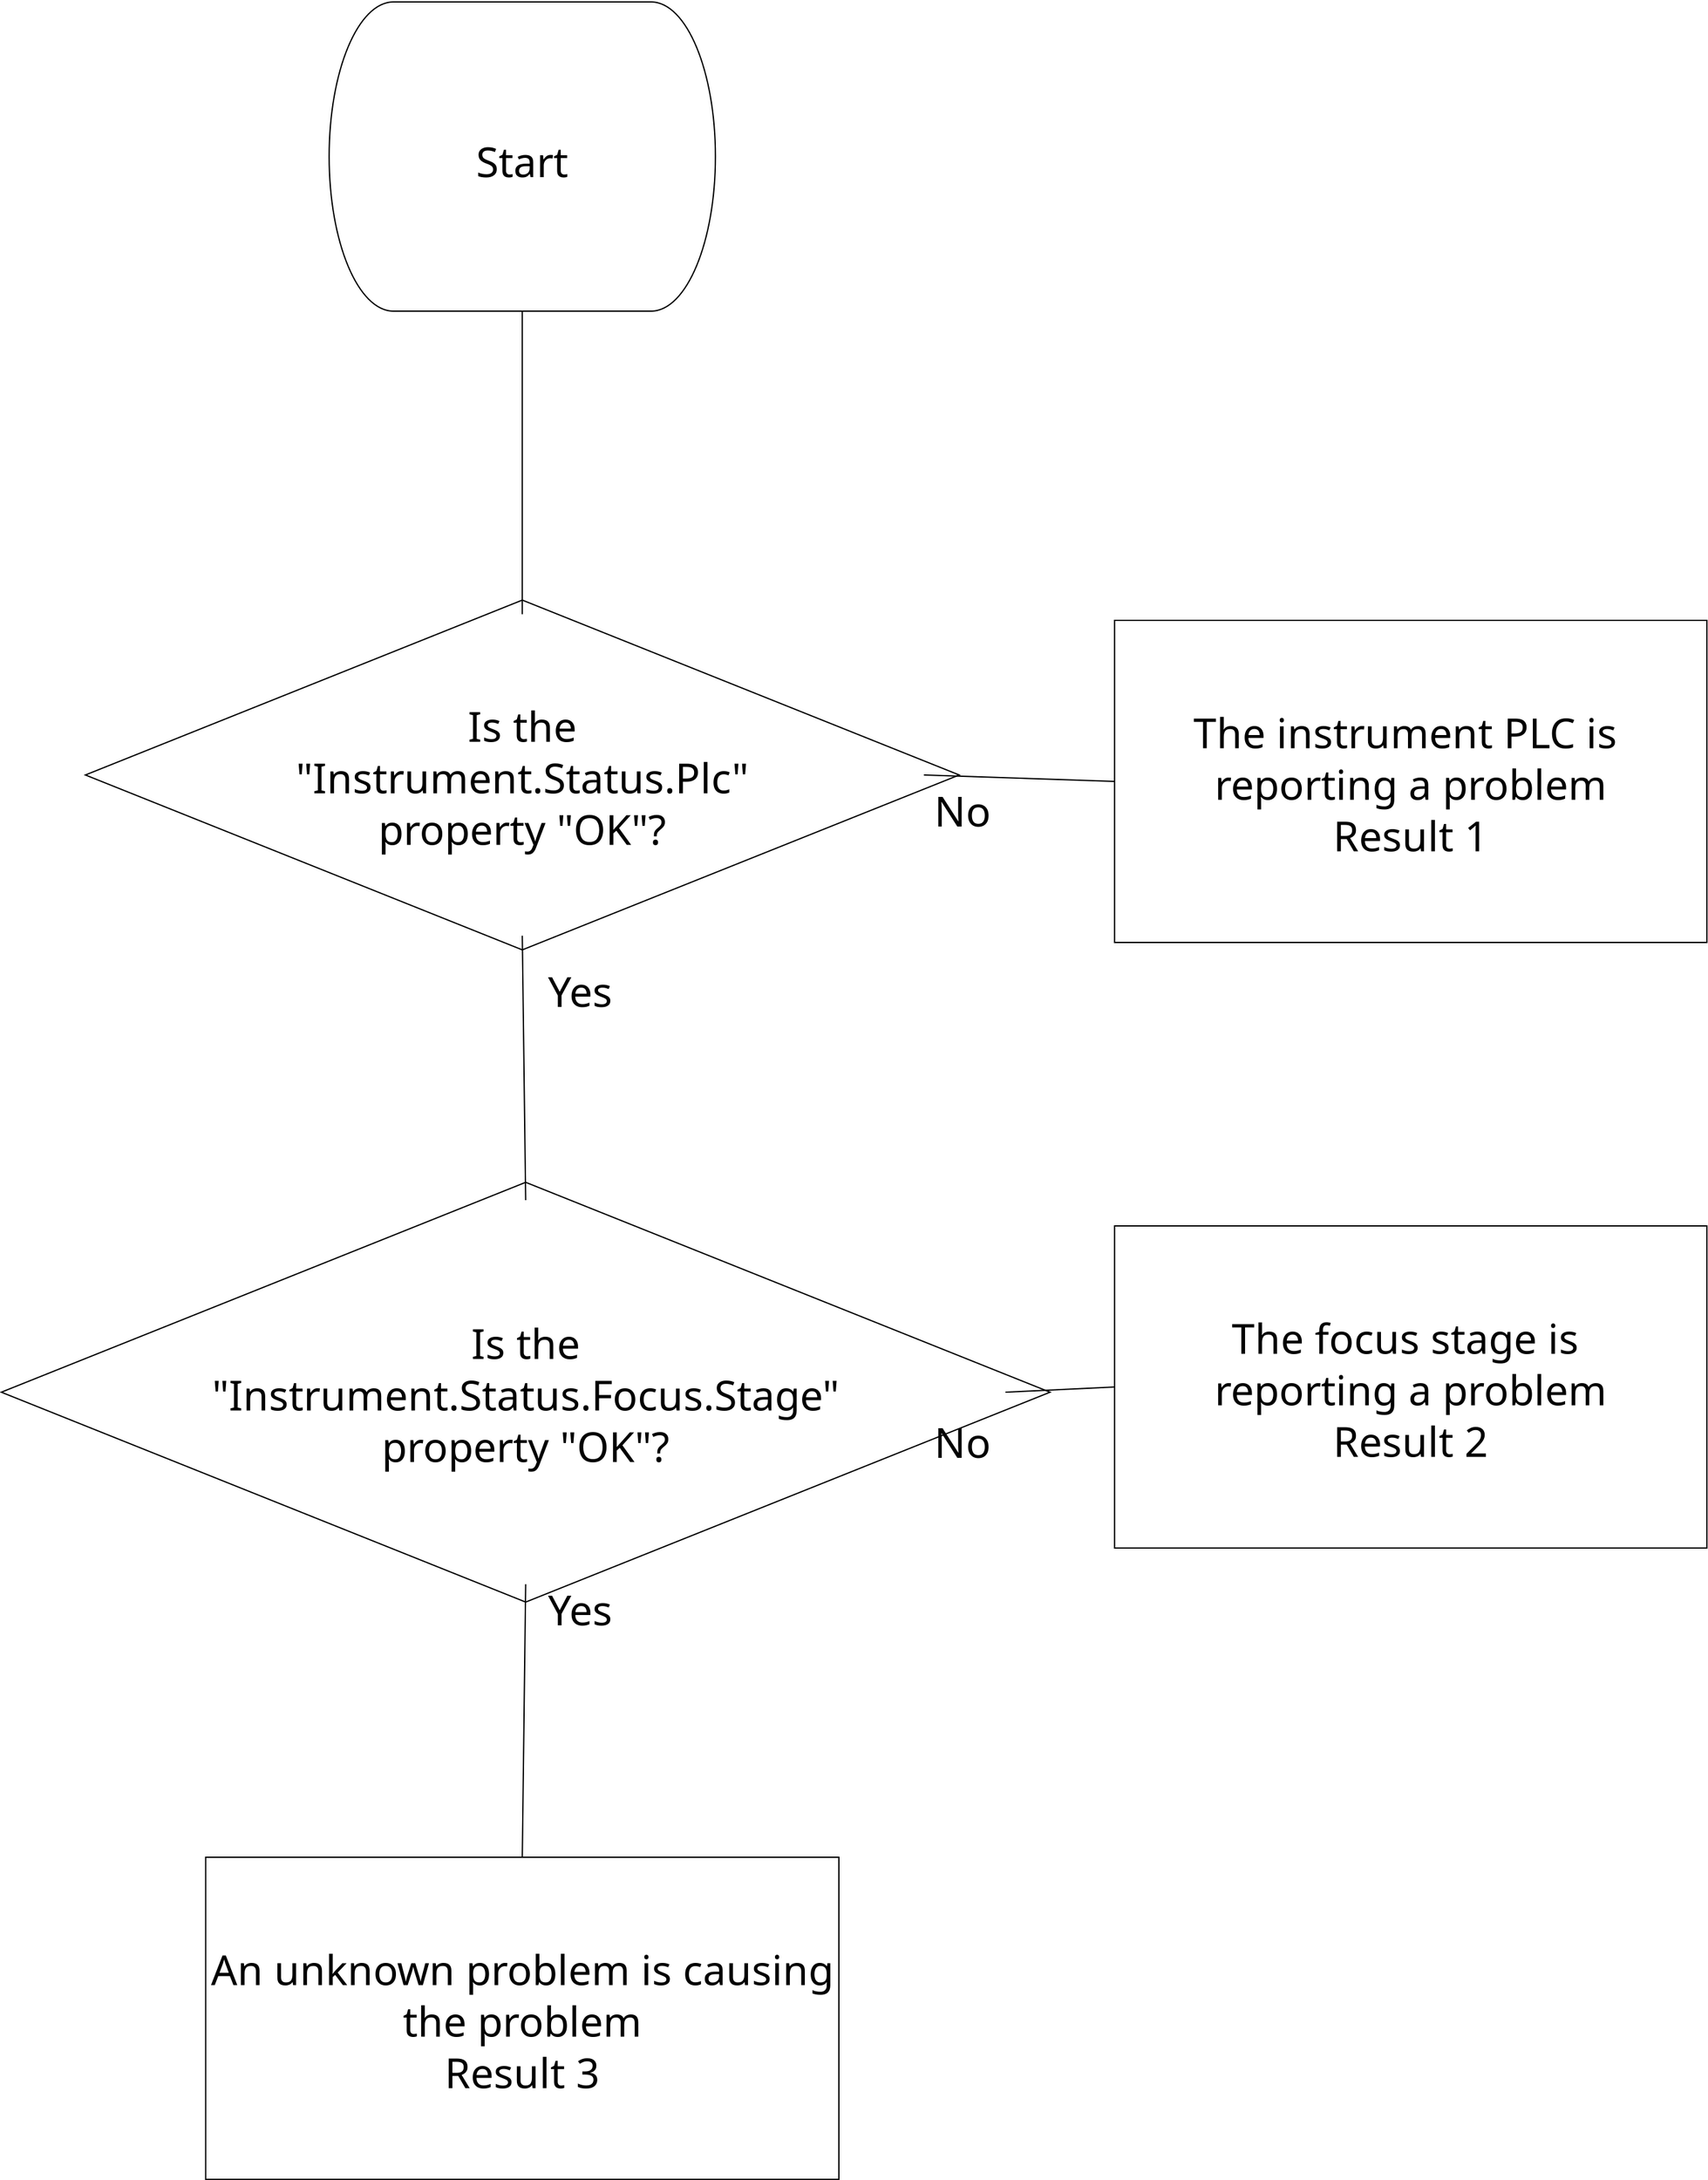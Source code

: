 <?xml version="1.0" encoding="UTF-8"?>
<dia:diagram xmlns:dia="http://www.lysator.liu.se/~alla/dia/"><dia:layer name="Background" visible="true"><dia:object type="Flowchart - Terminal" version="0" id="O0"><dia:attribute name="obj_pos"><dia:point val="31,-24"/></dia:attribute><dia:attribute name="obj_bb"><dia:rectangle val="30.95,-24.05;61.05,0.05"/></dia:attribute><dia:attribute name="elem_corner"><dia:point val="31,-24"/></dia:attribute><dia:attribute name="elem_width"><dia:real val="30"/></dia:attribute><dia:attribute name="elem_height"><dia:real val="24"/></dia:attribute><dia:attribute name="show_background"><dia:boolean val="true"/></dia:attribute><dia:attribute name="flip_horizontal"><dia:boolean val="false"/></dia:attribute><dia:attribute name="flip_vertical"><dia:boolean val="false"/></dia:attribute><dia:attribute name="padding"><dia:real val="0.354"/></dia:attribute><dia:attribute name="text"><dia:composite type="text"><dia:attribute name="string"><dia:string>#Start#</dia:string></dia:attribute><dia:attribute name="font"><dia:font family="sans" style="0" name="Courier"/></dia:attribute><dia:attribute name="height"><dia:real val="4"/></dia:attribute><dia:attribute name="pos"><dia:point val="46,-11.05"/></dia:attribute><dia:attribute name="color"><dia:color val="#000000"/></dia:attribute><dia:attribute name="alignment"><dia:enum val="1"/></dia:attribute></dia:composite></dia:attribute></dia:object><dia:object type="Flowchart - Diamond" version="0" id="O1"><dia:attribute name="obj_pos"><dia:point val="14.813,23.525"/></dia:attribute><dia:attribute name="obj_bb"><dia:rectangle val="14.763,23.475;77.237,48.525"/></dia:attribute><dia:attribute name="elem_corner"><dia:point val="14.813,23.525"/></dia:attribute><dia:attribute name="elem_width"><dia:real val="62.375"/></dia:attribute><dia:attribute name="elem_height"><dia:real val="24.95"/></dia:attribute><dia:attribute name="show_background"><dia:boolean val="true"/></dia:attribute><dia:attribute name="padding"><dia:real val="0.354"/></dia:attribute><dia:attribute name="text"><dia:composite type="text"><dia:attribute name="string"><dia:string>#Is the
&quot;Instrument.Status.Plc&quot;
property &quot;OK&quot;?#</dia:string></dia:attribute><dia:attribute name="font"><dia:font family="sans" style="0" name="Courier"/></dia:attribute><dia:attribute name="height"><dia:real val="4"/></dia:attribute><dia:attribute name="pos"><dia:point val="46.0,32.95"/></dia:attribute><dia:attribute name="color"><dia:color val="#000000"/></dia:attribute><dia:attribute name="alignment"><dia:enum val="1"/></dia:attribute></dia:composite></dia:attribute></dia:object><dia:object type="Standard - Line" version="0" id="O2"><dia:attribute name="obj_pos"><dia:point val="46,0"/></dia:attribute><dia:attribute name="obj_bb"><dia:rectangle val="45.95,-0.05;46.05,23.575"/></dia:attribute><dia:attribute name="conn_endpoints"><dia:point val="46,0"/><dia:point val="46,23.525"/></dia:attribute><dia:attribute name="numcp"><dia:int val="1"/></dia:attribute><dia:connections><dia:connection handle="0" to="O0" connection="14"/><dia:connection handle="1" to="O1" connection="0"/></dia:connections></dia:object><dia:object type="Flowchart - Box" version="0" id="O3"><dia:attribute name="obj_pos"><dia:point val="92,24"/></dia:attribute><dia:attribute name="obj_bb"><dia:rectangle val="91.95,23.95;138.05,49.05"/></dia:attribute><dia:attribute name="elem_corner"><dia:point val="92,24"/></dia:attribute><dia:attribute name="elem_width"><dia:real val="46"/></dia:attribute><dia:attribute name="elem_height"><dia:real val="25"/></dia:attribute><dia:attribute name="show_background"><dia:boolean val="true"/></dia:attribute><dia:attribute name="padding"><dia:real val="0.5"/></dia:attribute><dia:attribute name="text"><dia:composite type="text"><dia:attribute name="string"><dia:string>#The instrument PLC is 
reporting a problem
Result 1#</dia:string></dia:attribute><dia:attribute name="font"><dia:font family="sans" style="0" name="Courier"/></dia:attribute><dia:attribute name="height"><dia:real val="4"/></dia:attribute><dia:attribute name="pos"><dia:point val="115,33.45"/></dia:attribute><dia:attribute name="color"><dia:color val="#000000"/></dia:attribute><dia:attribute name="alignment"><dia:enum val="1"/></dia:attribute></dia:composite></dia:attribute></dia:object><dia:object type="Standard - Line" version="0" id="O4"><dia:attribute name="obj_pos"><dia:point val="77.187,36"/></dia:attribute><dia:attribute name="obj_bb"><dia:rectangle val="77.136,35.948;92.052,36.552"/></dia:attribute><dia:attribute name="conn_endpoints"><dia:point val="77.187,36"/><dia:point val="92,36.5"/></dia:attribute><dia:attribute name="numcp"><dia:int val="1"/></dia:attribute><dia:connections><dia:connection handle="0" to="O1" connection="4"/><dia:connection handle="1" to="O3" connection="7"/></dia:connections></dia:object><dia:object type="Standard - Text" version="0" id="O5"><dia:attribute name="obj_pos"><dia:point val="78,40"/></dia:attribute><dia:attribute name="obj_bb"><dia:rectangle val="78,36.96;81.79,41.88"/></dia:attribute><dia:attribute name="text"><dia:composite type="text"><dia:attribute name="string"><dia:string>#No#</dia:string></dia:attribute><dia:attribute name="font"><dia:font family="sans" style="0" name="Courier"/></dia:attribute><dia:attribute name="height"><dia:real val="4"/></dia:attribute><dia:attribute name="pos"><dia:point val="78,40"/></dia:attribute><dia:attribute name="color"><dia:color val="#000000"/></dia:attribute><dia:attribute name="alignment"><dia:enum val="0"/></dia:attribute></dia:composite></dia:attribute></dia:object><dia:object type="Standard - Text" version="0" id="O6"><dia:attribute name="obj_pos"><dia:point val="48,54"/></dia:attribute><dia:attribute name="obj_bb"><dia:rectangle val="48,51.05;53,55.7"/></dia:attribute><dia:attribute name="text"><dia:composite type="text"><dia:attribute name="string"><dia:string>#Yes#</dia:string></dia:attribute><dia:attribute name="font"><dia:font family="sans" style="0" name="Courier"/></dia:attribute><dia:attribute name="height"><dia:real val="4"/></dia:attribute><dia:attribute name="pos"><dia:point val="48,54"/></dia:attribute><dia:attribute name="color"><dia:color val="#000000"/></dia:attribute><dia:attribute name="alignment"><dia:enum val="0"/></dia:attribute></dia:composite></dia:attribute></dia:object><dia:object type="Flowchart - Diamond" version="0" id="O7"><dia:attribute name="obj_pos"><dia:point val="9,69"/></dia:attribute><dia:attribute name="obj_bb"><dia:rectangle val="8.95,68.95;83.575,98.86"/></dia:attribute><dia:attribute name="elem_corner"><dia:point val="9,69"/></dia:attribute><dia:attribute name="elem_width"><dia:real val="74.525"/></dia:attribute><dia:attribute name="elem_height"><dia:real val="29.81"/></dia:attribute><dia:attribute name="show_background"><dia:boolean val="true"/></dia:attribute><dia:attribute name="padding"><dia:real val="0.354"/></dia:attribute><dia:attribute name="text"><dia:composite type="text"><dia:attribute name="string"><dia:string>#Is the
&quot;Instrument.Status.Focus.Stage&quot;
property &quot;OK&quot;?#</dia:string></dia:attribute><dia:attribute name="font"><dia:font family="sans" style="0" name="Courier"/></dia:attribute><dia:attribute name="height"><dia:real val="4"/></dia:attribute><dia:attribute name="pos"><dia:point val="46.263,80.855"/></dia:attribute><dia:attribute name="color"><dia:color val="#000000"/></dia:attribute><dia:attribute name="alignment"><dia:enum val="1"/></dia:attribute></dia:composite></dia:attribute></dia:object><dia:object type="Flowchart - Box" version="0" id="O8"><dia:attribute name="obj_pos"><dia:point val="92,71"/></dia:attribute><dia:attribute name="obj_bb"><dia:rectangle val="91.95,70.95;138.05,96.05"/></dia:attribute><dia:attribute name="elem_corner"><dia:point val="92,71"/></dia:attribute><dia:attribute name="elem_width"><dia:real val="46"/></dia:attribute><dia:attribute name="elem_height"><dia:real val="25"/></dia:attribute><dia:attribute name="show_background"><dia:boolean val="true"/></dia:attribute><dia:attribute name="padding"><dia:real val="0.5"/></dia:attribute><dia:attribute name="text"><dia:composite type="text"><dia:attribute name="string"><dia:string>#The focus stage is 
reporting a problem
Result 2#</dia:string></dia:attribute><dia:attribute name="font"><dia:font family="sans" style="0" name="Courier"/></dia:attribute><dia:attribute name="height"><dia:real val="4"/></dia:attribute><dia:attribute name="pos"><dia:point val="115,80.45"/></dia:attribute><dia:attribute name="color"><dia:color val="#000000"/></dia:attribute><dia:attribute name="alignment"><dia:enum val="1"/></dia:attribute></dia:composite></dia:attribute></dia:object><dia:object type="Standard - Text" version="0" id="O9"><dia:attribute name="obj_pos"><dia:point val="78,89"/></dia:attribute><dia:attribute name="obj_bb"><dia:rectangle val="78,85.96;81.79,90.88"/></dia:attribute><dia:attribute name="text"><dia:composite type="text"><dia:attribute name="string"><dia:string>#No#</dia:string></dia:attribute><dia:attribute name="font"><dia:font family="sans" style="0" name="Courier"/></dia:attribute><dia:attribute name="height"><dia:real val="4"/></dia:attribute><dia:attribute name="pos"><dia:point val="78,89"/></dia:attribute><dia:attribute name="color"><dia:color val="#000000"/></dia:attribute><dia:attribute name="alignment"><dia:enum val="0"/></dia:attribute></dia:composite></dia:attribute></dia:object><dia:object type="Standard - Text" version="0" id="O10"><dia:attribute name="obj_pos"><dia:point val="48,102"/></dia:attribute><dia:attribute name="obj_bb"><dia:rectangle val="48,99.05;53,103.7"/></dia:attribute><dia:attribute name="text"><dia:composite type="text"><dia:attribute name="string"><dia:string>#Yes#</dia:string></dia:attribute><dia:attribute name="font"><dia:font family="sans" style="0" name="Courier"/></dia:attribute><dia:attribute name="height"><dia:real val="4"/></dia:attribute><dia:attribute name="pos"><dia:point val="48,102"/></dia:attribute><dia:attribute name="color"><dia:color val="#000000"/></dia:attribute><dia:attribute name="alignment"><dia:enum val="0"/></dia:attribute></dia:composite></dia:attribute></dia:object><dia:object type="Standard - Line" version="0" id="O11"><dia:attribute name="obj_pos"><dia:point val="46,48.475"/></dia:attribute><dia:attribute name="obj_bb"><dia:rectangle val="45.949,48.424;46.313,69.051"/></dia:attribute><dia:attribute name="conn_endpoints"><dia:point val="46,48.475"/><dia:point val="46.263,69"/></dia:attribute><dia:attribute name="numcp"><dia:int val="1"/></dia:attribute><dia:connections><dia:connection handle="0" to="O1" connection="8"/><dia:connection handle="1" to="O7" connection="0"/></dia:connections></dia:object><dia:object type="Standard - Line" version="0" id="O12"><dia:attribute name="obj_pos"><dia:point val="83.525,83.905"/></dia:attribute><dia:attribute name="obj_bb"><dia:rectangle val="83.473,83.448;92.052,83.957"/></dia:attribute><dia:attribute name="conn_endpoints"><dia:point val="83.525,83.905"/><dia:point val="92,83.5"/></dia:attribute><dia:attribute name="numcp"><dia:int val="1"/></dia:attribute><dia:connections><dia:connection handle="0" to="O7" connection="4"/><dia:connection handle="1" to="O8" connection="7"/></dia:connections></dia:object><dia:object type="Flowchart - Box" version="0" id="O13"><dia:attribute name="obj_pos"><dia:point val="23,120"/></dia:attribute><dia:attribute name="obj_bb"><dia:rectangle val="22.95,119.95;69.05,145.05"/></dia:attribute><dia:attribute name="elem_corner"><dia:point val="23,120"/></dia:attribute><dia:attribute name="elem_width"><dia:real val="46"/></dia:attribute><dia:attribute name="elem_height"><dia:real val="25"/></dia:attribute><dia:attribute name="show_background"><dia:boolean val="true"/></dia:attribute><dia:attribute name="padding"><dia:real val="0.5"/></dia:attribute><dia:attribute name="text"><dia:composite type="text"><dia:attribute name="string"><dia:string>#An unknown problem is causing
the problem
Result 3#</dia:string></dia:attribute><dia:attribute name="font"><dia:font family="sans" style="0" name="Courier"/></dia:attribute><dia:attribute name="height"><dia:real val="4"/></dia:attribute><dia:attribute name="pos"><dia:point val="46,129.45"/></dia:attribute><dia:attribute name="color"><dia:color val="#000000"/></dia:attribute><dia:attribute name="alignment"><dia:enum val="1"/></dia:attribute></dia:composite></dia:attribute></dia:object><dia:object type="Standard - Line" version="0" id="O14"><dia:attribute name="obj_pos"><dia:point val="46.263,98.81"/></dia:attribute><dia:attribute name="obj_bb"><dia:rectangle val="45.949,98.759;46.313,120.051"/></dia:attribute><dia:attribute name="conn_endpoints"><dia:point val="46.263,98.81"/><dia:point val="46,120"/></dia:attribute><dia:attribute name="numcp"><dia:int val="1"/></dia:attribute><dia:connections><dia:connection handle="0" to="O7" connection="8"/><dia:connection handle="1" to="O13" connection="2"/></dia:connections></dia:object></dia:layer></dia:diagram>
